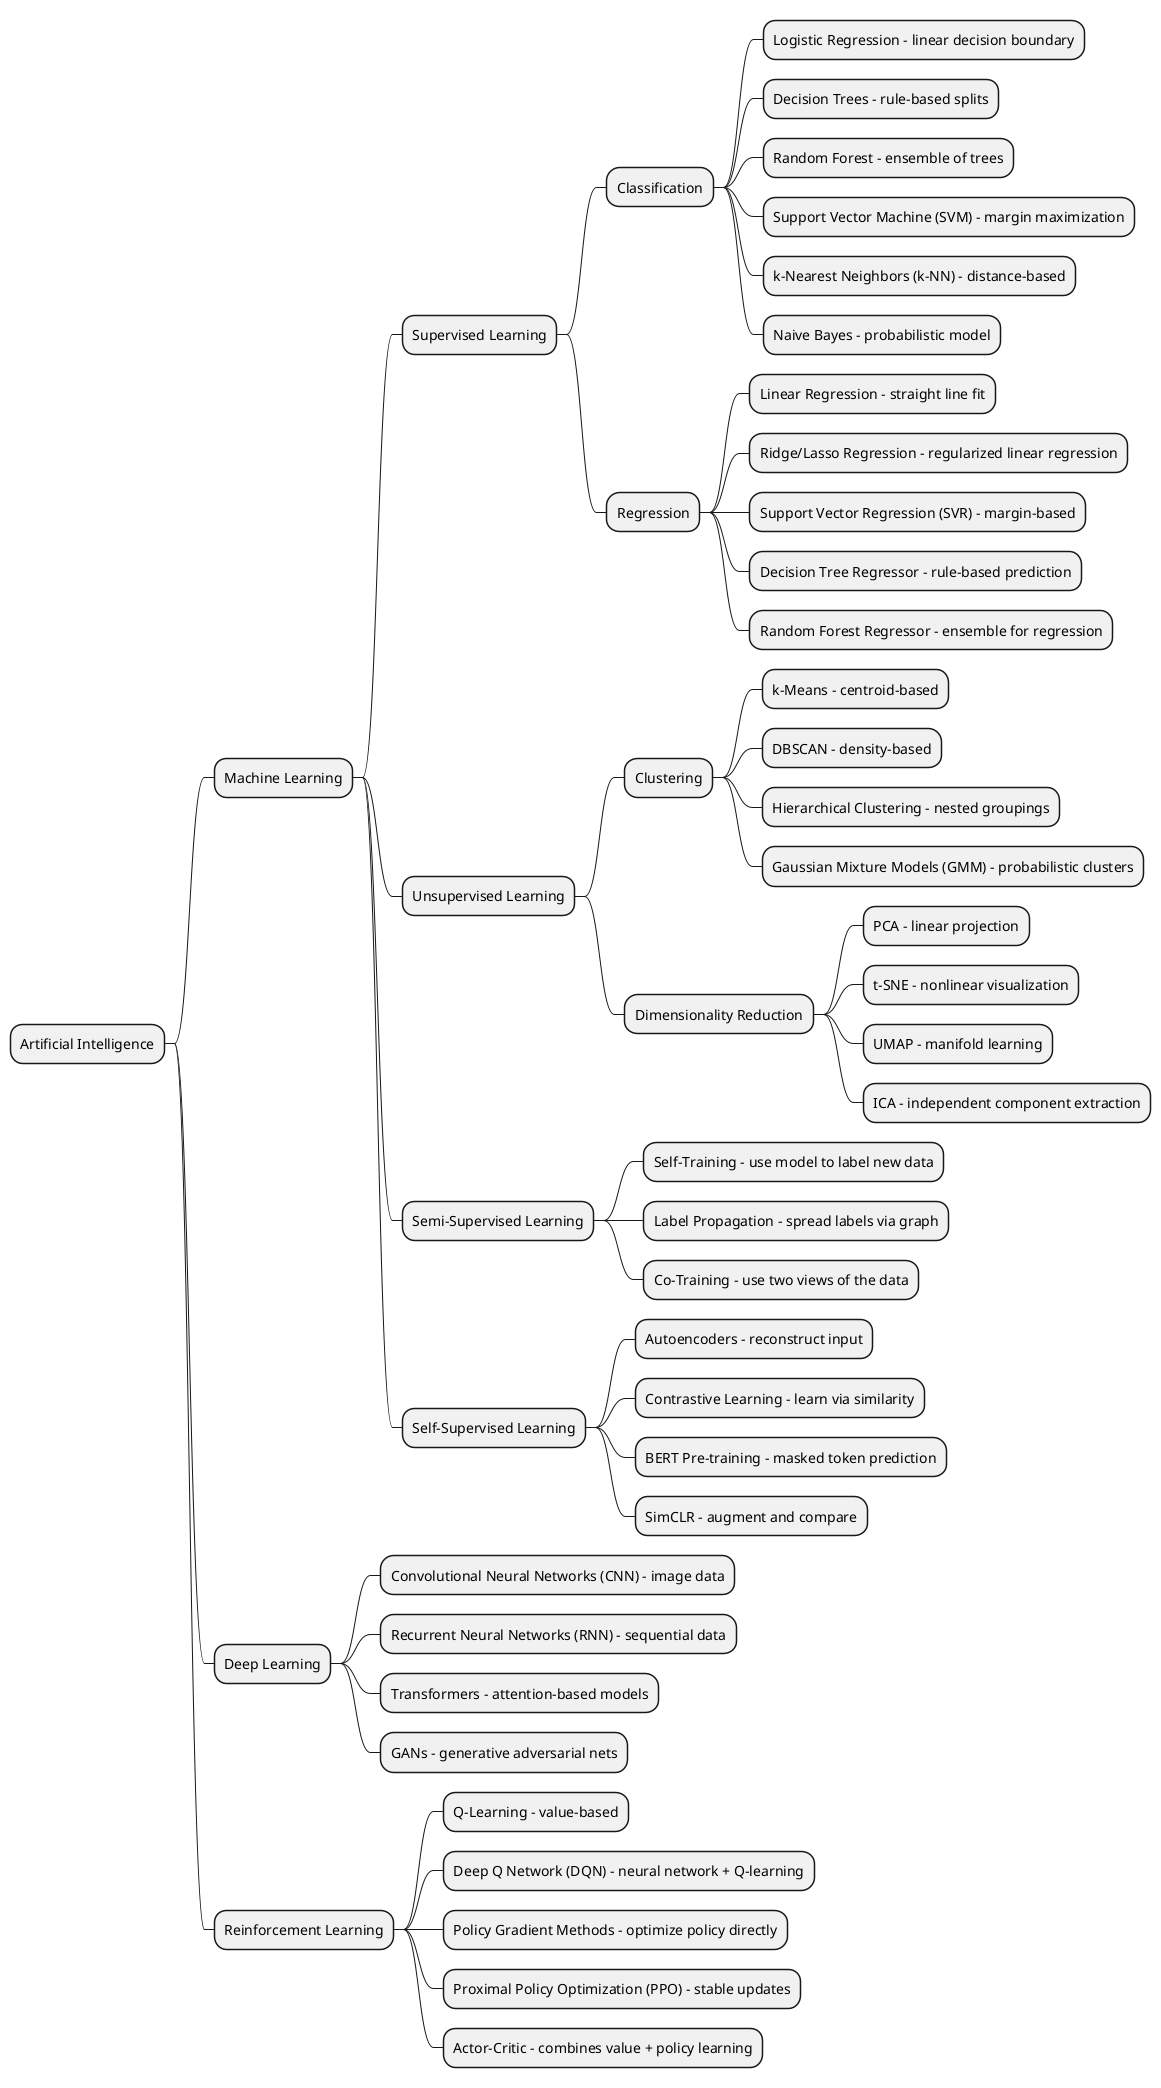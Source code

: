 @startmindmap
* Artificial Intelligence
** Machine Learning
*** Supervised Learning
**** Classification
***** Logistic Regression - linear decision boundary
***** Decision Trees - rule-based splits
***** Random Forest - ensemble of trees
***** Support Vector Machine (SVM) - margin maximization
***** k-Nearest Neighbors (k-NN) - distance-based
***** Naive Bayes - probabilistic model
**** Regression
***** Linear Regression - straight line fit
***** Ridge/Lasso Regression - regularized linear regression
***** Support Vector Regression (SVR) - margin-based
***** Decision Tree Regressor - rule-based prediction
***** Random Forest Regressor - ensemble for regression
*** Unsupervised Learning
**** Clustering
***** k-Means - centroid-based
***** DBSCAN - density-based
***** Hierarchical Clustering - nested groupings
***** Gaussian Mixture Models (GMM) - probabilistic clusters
**** Dimensionality Reduction
***** PCA - linear projection
***** t-SNE - nonlinear visualization
***** UMAP - manifold learning
***** ICA - independent component extraction
*** Semi-Supervised Learning
**** Self-Training - use model to label new data
**** Label Propagation - spread labels via graph
**** Co-Training - use two views of the data
*** Self-Supervised Learning
**** Autoencoders - reconstruct input
**** Contrastive Learning - learn via similarity
**** BERT Pre-training - masked token prediction
**** SimCLR - augment and compare
** Deep Learning
*** Convolutional Neural Networks (CNN) - image data
*** Recurrent Neural Networks (RNN) - sequential data
*** Transformers - attention-based models
*** GANs - generative adversarial nets
** Reinforcement Learning
*** Q-Learning - value-based
*** Deep Q Network (DQN) - neural network + Q-learning
*** Policy Gradient Methods - optimize policy directly
*** Proximal Policy Optimization (PPO) - stable updates
*** Actor-Critic - combines value + policy learning
@endmindmap
